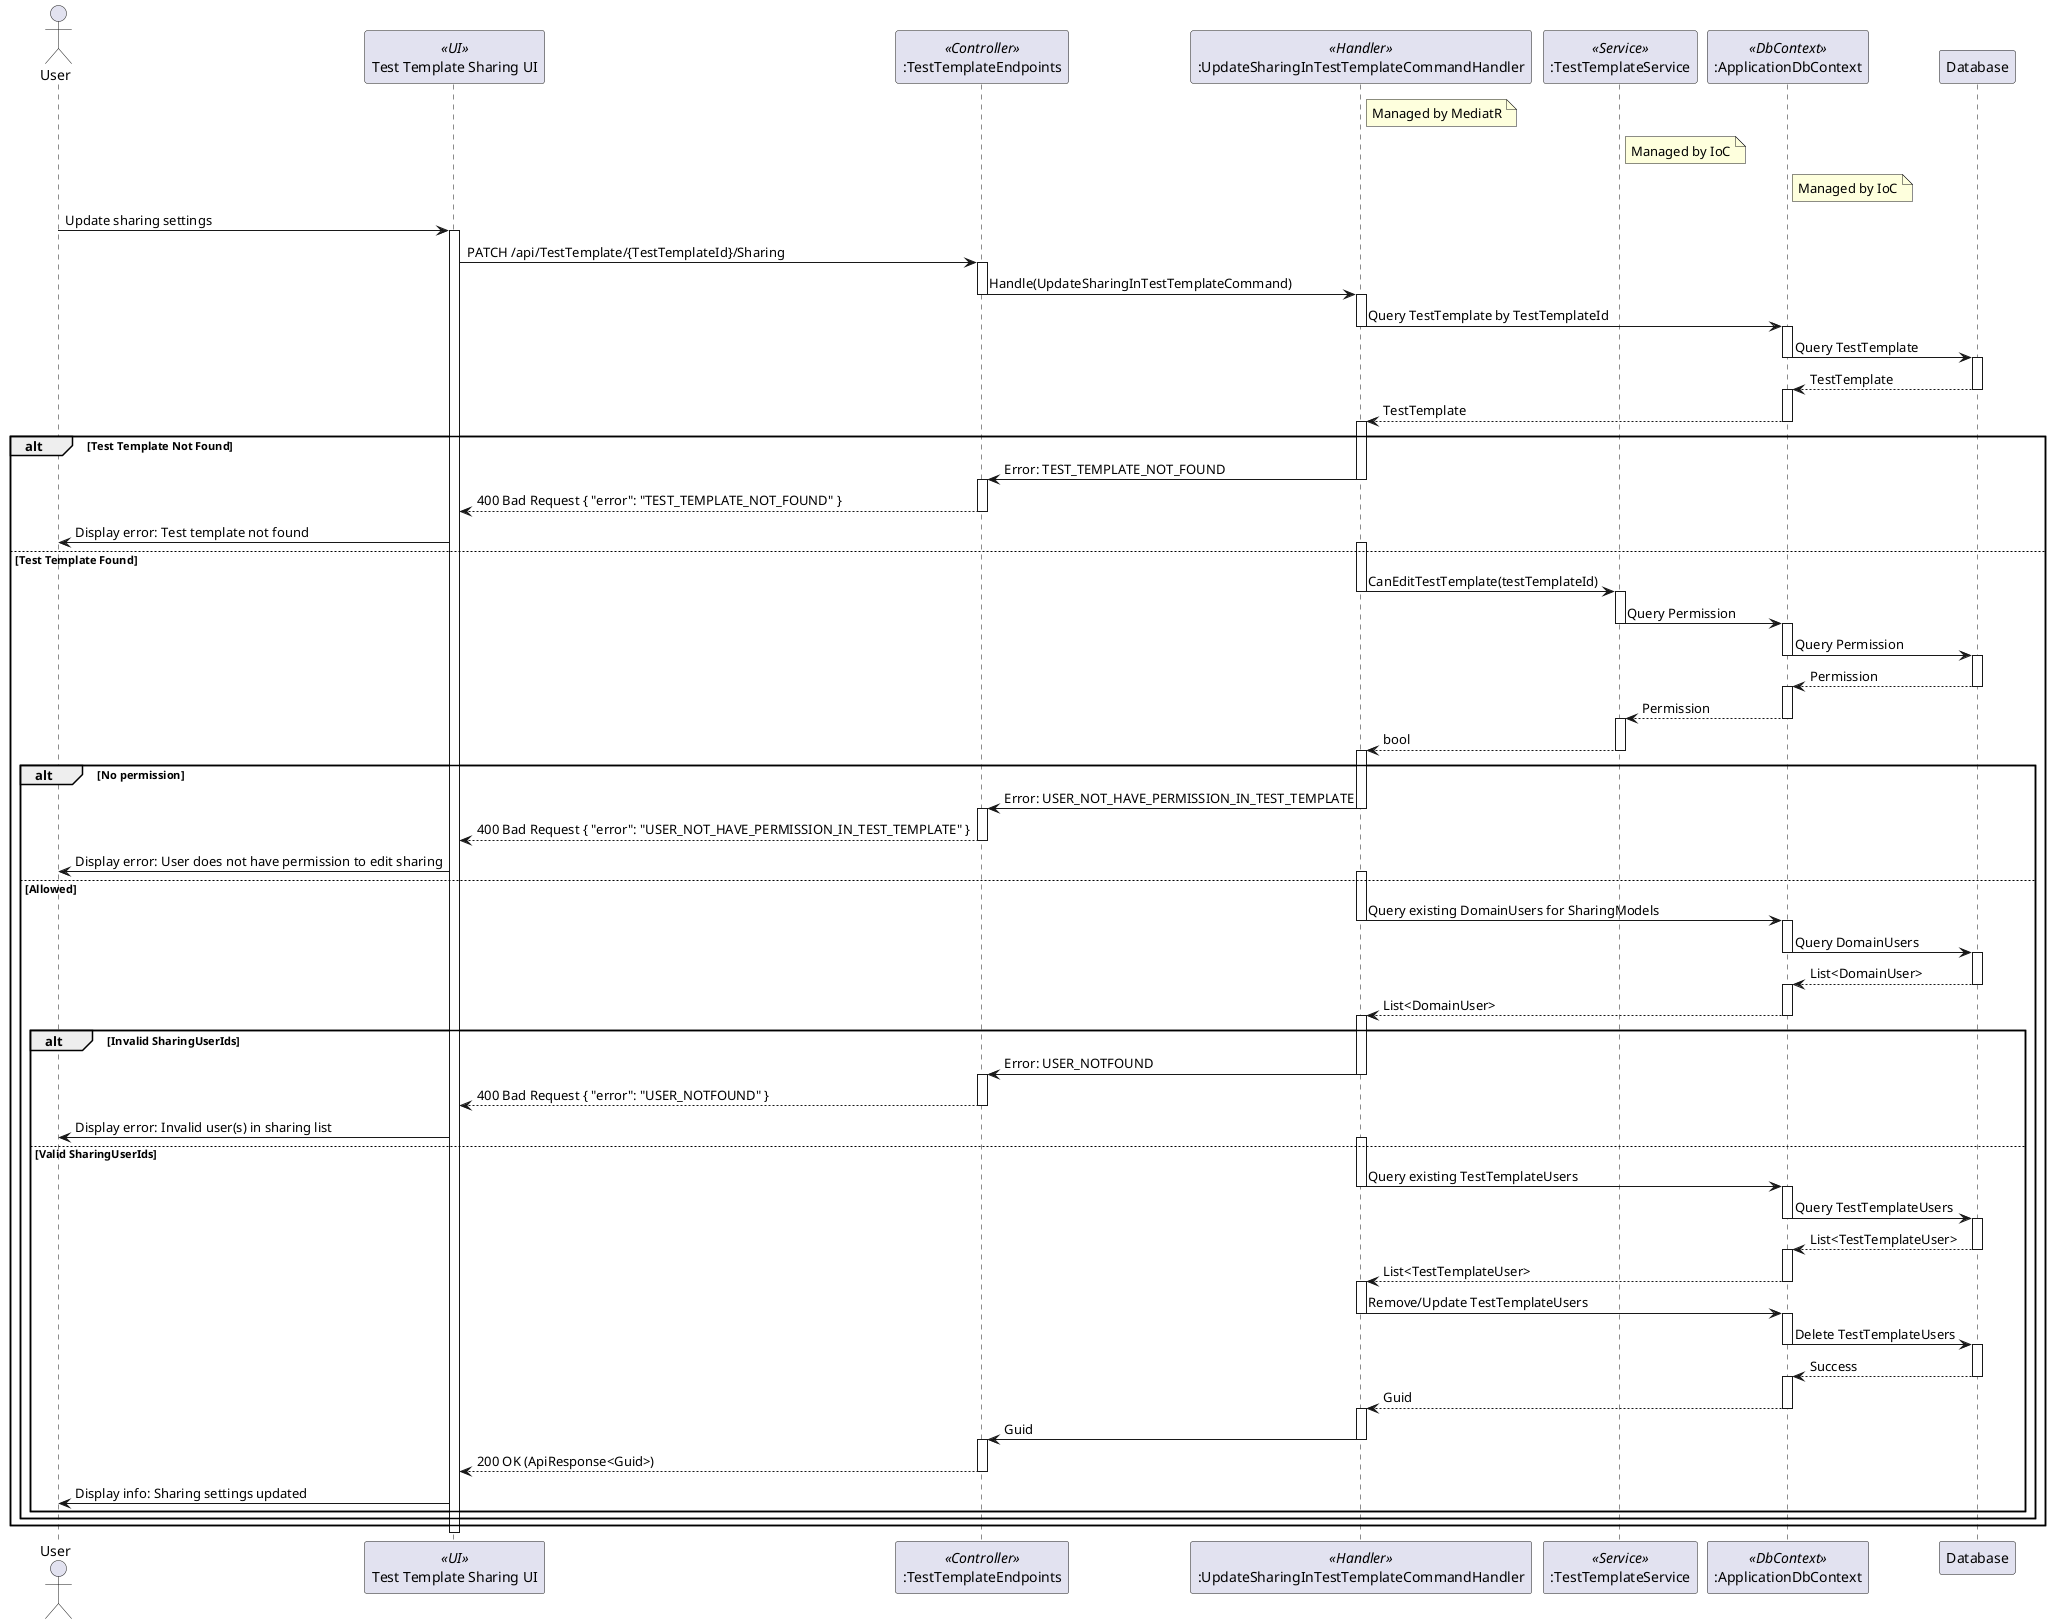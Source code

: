 @startuml
actor User
participant "Test Template Sharing UI" as UI <<UI>>
participant ":TestTemplateEndpoints" as TestTemplateEndpoints <<Controller>>
participant ":UpdateSharingInTestTemplateCommandHandler" as UpdateSharingInTestTemplateCommandHandler <<Handler>>
participant ":TestTemplateService" as TestTemplateService <<Service>>
participant ":ApplicationDbContext" as ApplicationDbContext <<DbContext>>
participant Database

note right of UpdateSharingInTestTemplateCommandHandler
  Managed by MediatR
end note

note right of TestTemplateService
  Managed by IoC
end note

note right of ApplicationDbContext
  Managed by IoC
end note

User -> UI : Update sharing settings
activate UI
UI -> TestTemplateEndpoints : PATCH /api/TestTemplate/{TestTemplateId}/Sharing
activate TestTemplateEndpoints
TestTemplateEndpoints -> UpdateSharingInTestTemplateCommandHandler : Handle(UpdateSharingInTestTemplateCommand)
deactivate TestTemplateEndpoints
activate UpdateSharingInTestTemplateCommandHandler
UpdateSharingInTestTemplateCommandHandler -> ApplicationDbContext : Query TestTemplate by TestTemplateId
deactivate UpdateSharingInTestTemplateCommandHandler
activate ApplicationDbContext
ApplicationDbContext -> Database : Query TestTemplate
deactivate ApplicationDbContext
activate Database
Database --> ApplicationDbContext : TestTemplate
deactivate Database
activate ApplicationDbContext
ApplicationDbContext --> UpdateSharingInTestTemplateCommandHandler : TestTemplate
deactivate ApplicationDbContext
activate UpdateSharingInTestTemplateCommandHandler
alt Test Template Not Found
    UpdateSharingInTestTemplateCommandHandler -> TestTemplateEndpoints : Error: TEST_TEMPLATE_NOT_FOUND
    deactivate UpdateSharingInTestTemplateCommandHandler
    activate TestTemplateEndpoints
    TestTemplateEndpoints --> UI : 400 Bad Request { "error": "TEST_TEMPLATE_NOT_FOUND" }
    deactivate TestTemplateEndpoints
    UI -> User : Display error: Test template not found
else Test Template Found
    activate UpdateSharingInTestTemplateCommandHandler
    UpdateSharingInTestTemplateCommandHandler -> TestTemplateService : CanEditTestTemplate(testTemplateId)
    deactivate UpdateSharingInTestTemplateCommandHandler
    activate TestTemplateService
    TestTemplateService -> ApplicationDbContext : Query Permission
    deactivate TestTemplateService
    activate ApplicationDbContext
    ApplicationDbContext -> Database : Query Permission
    deactivate ApplicationDbContext
    activate Database
    Database --> ApplicationDbContext : Permission
    deactivate Database
    activate ApplicationDbContext
    ApplicationDbContext --> TestTemplateService : Permission
    deactivate ApplicationDbContext
    activate TestTemplateService
    TestTemplateService --> UpdateSharingInTestTemplateCommandHandler : bool
    deactivate TestTemplateService
    activate UpdateSharingInTestTemplateCommandHandler
    alt No permission
        UpdateSharingInTestTemplateCommandHandler -> TestTemplateEndpoints : Error: USER_NOT_HAVE_PERMISSION_IN_TEST_TEMPLATE
        deactivate UpdateSharingInTestTemplateCommandHandler
        activate TestTemplateEndpoints
        TestTemplateEndpoints --> UI : 400 Bad Request { "error": "USER_NOT_HAVE_PERMISSION_IN_TEST_TEMPLATE" }
        deactivate TestTemplateEndpoints
        UI -> User : Display error: User does not have permission to edit sharing
    else Allowed
        activate UpdateSharingInTestTemplateCommandHandler
        UpdateSharingInTestTemplateCommandHandler -> ApplicationDbContext : Query existing DomainUsers for SharingModels
        deactivate UpdateSharingInTestTemplateCommandHandler
        activate ApplicationDbContext
        ApplicationDbContext -> Database : Query DomainUsers
        deactivate ApplicationDbContext
        activate Database
        Database --> ApplicationDbContext : List<DomainUser>
        deactivate Database
        activate ApplicationDbContext
        ApplicationDbContext --> UpdateSharingInTestTemplateCommandHandler : List<DomainUser>
        deactivate ApplicationDbContext
        activate UpdateSharingInTestTemplateCommandHandler
        alt Invalid SharingUserIds
            UpdateSharingInTestTemplateCommandHandler -> TestTemplateEndpoints : Error: USER_NOTFOUND
            deactivate UpdateSharingInTestTemplateCommandHandler
            activate TestTemplateEndpoints
            TestTemplateEndpoints --> UI : 400 Bad Request { "error": "USER_NOTFOUND" }
            deactivate TestTemplateEndpoints
            UI -> User : Display error: Invalid user(s) in sharing list
        else Valid SharingUserIds
            activate UpdateSharingInTestTemplateCommandHandler
            UpdateSharingInTestTemplateCommandHandler -> ApplicationDbContext : Query existing TestTemplateUsers
            deactivate UpdateSharingInTestTemplateCommandHandler
            activate ApplicationDbContext
            ApplicationDbContext -> Database : Query TestTemplateUsers
            deactivate ApplicationDbContext
            activate Database
            Database --> ApplicationDbContext : List<TestTemplateUser>
            deactivate Database
            activate ApplicationDbContext
            ApplicationDbContext --> UpdateSharingInTestTemplateCommandHandler : List<TestTemplateUser>
            deactivate ApplicationDbContext
            activate UpdateSharingInTestTemplateCommandHandler
            UpdateSharingInTestTemplateCommandHandler -> ApplicationDbContext : Remove/Update TestTemplateUsers 
            deactivate UpdateSharingInTestTemplateCommandHandler
            activate ApplicationDbContext
            ApplicationDbContext -> Database : Delete TestTemplateUsers
            deactivate ApplicationDbContext
            activate Database
            Database --> ApplicationDbContext : Success
            deactivate Database
            activate ApplicationDbContext
            ApplicationDbContext --> UpdateSharingInTestTemplateCommandHandler : Guid
            deactivate ApplicationDbContext
            activate UpdateSharingInTestTemplateCommandHandler
            UpdateSharingInTestTemplateCommandHandler -> TestTemplateEndpoints : Guid
            deactivate UpdateSharingInTestTemplateCommandHandler
            activate TestTemplateEndpoints
            TestTemplateEndpoints --> UI : 200 OK (ApiResponse<Guid>)
            deactivate TestTemplateEndpoints
            UI -> User : Display info: Sharing settings updated
        end
    end
end
deactivate UI

@enduml